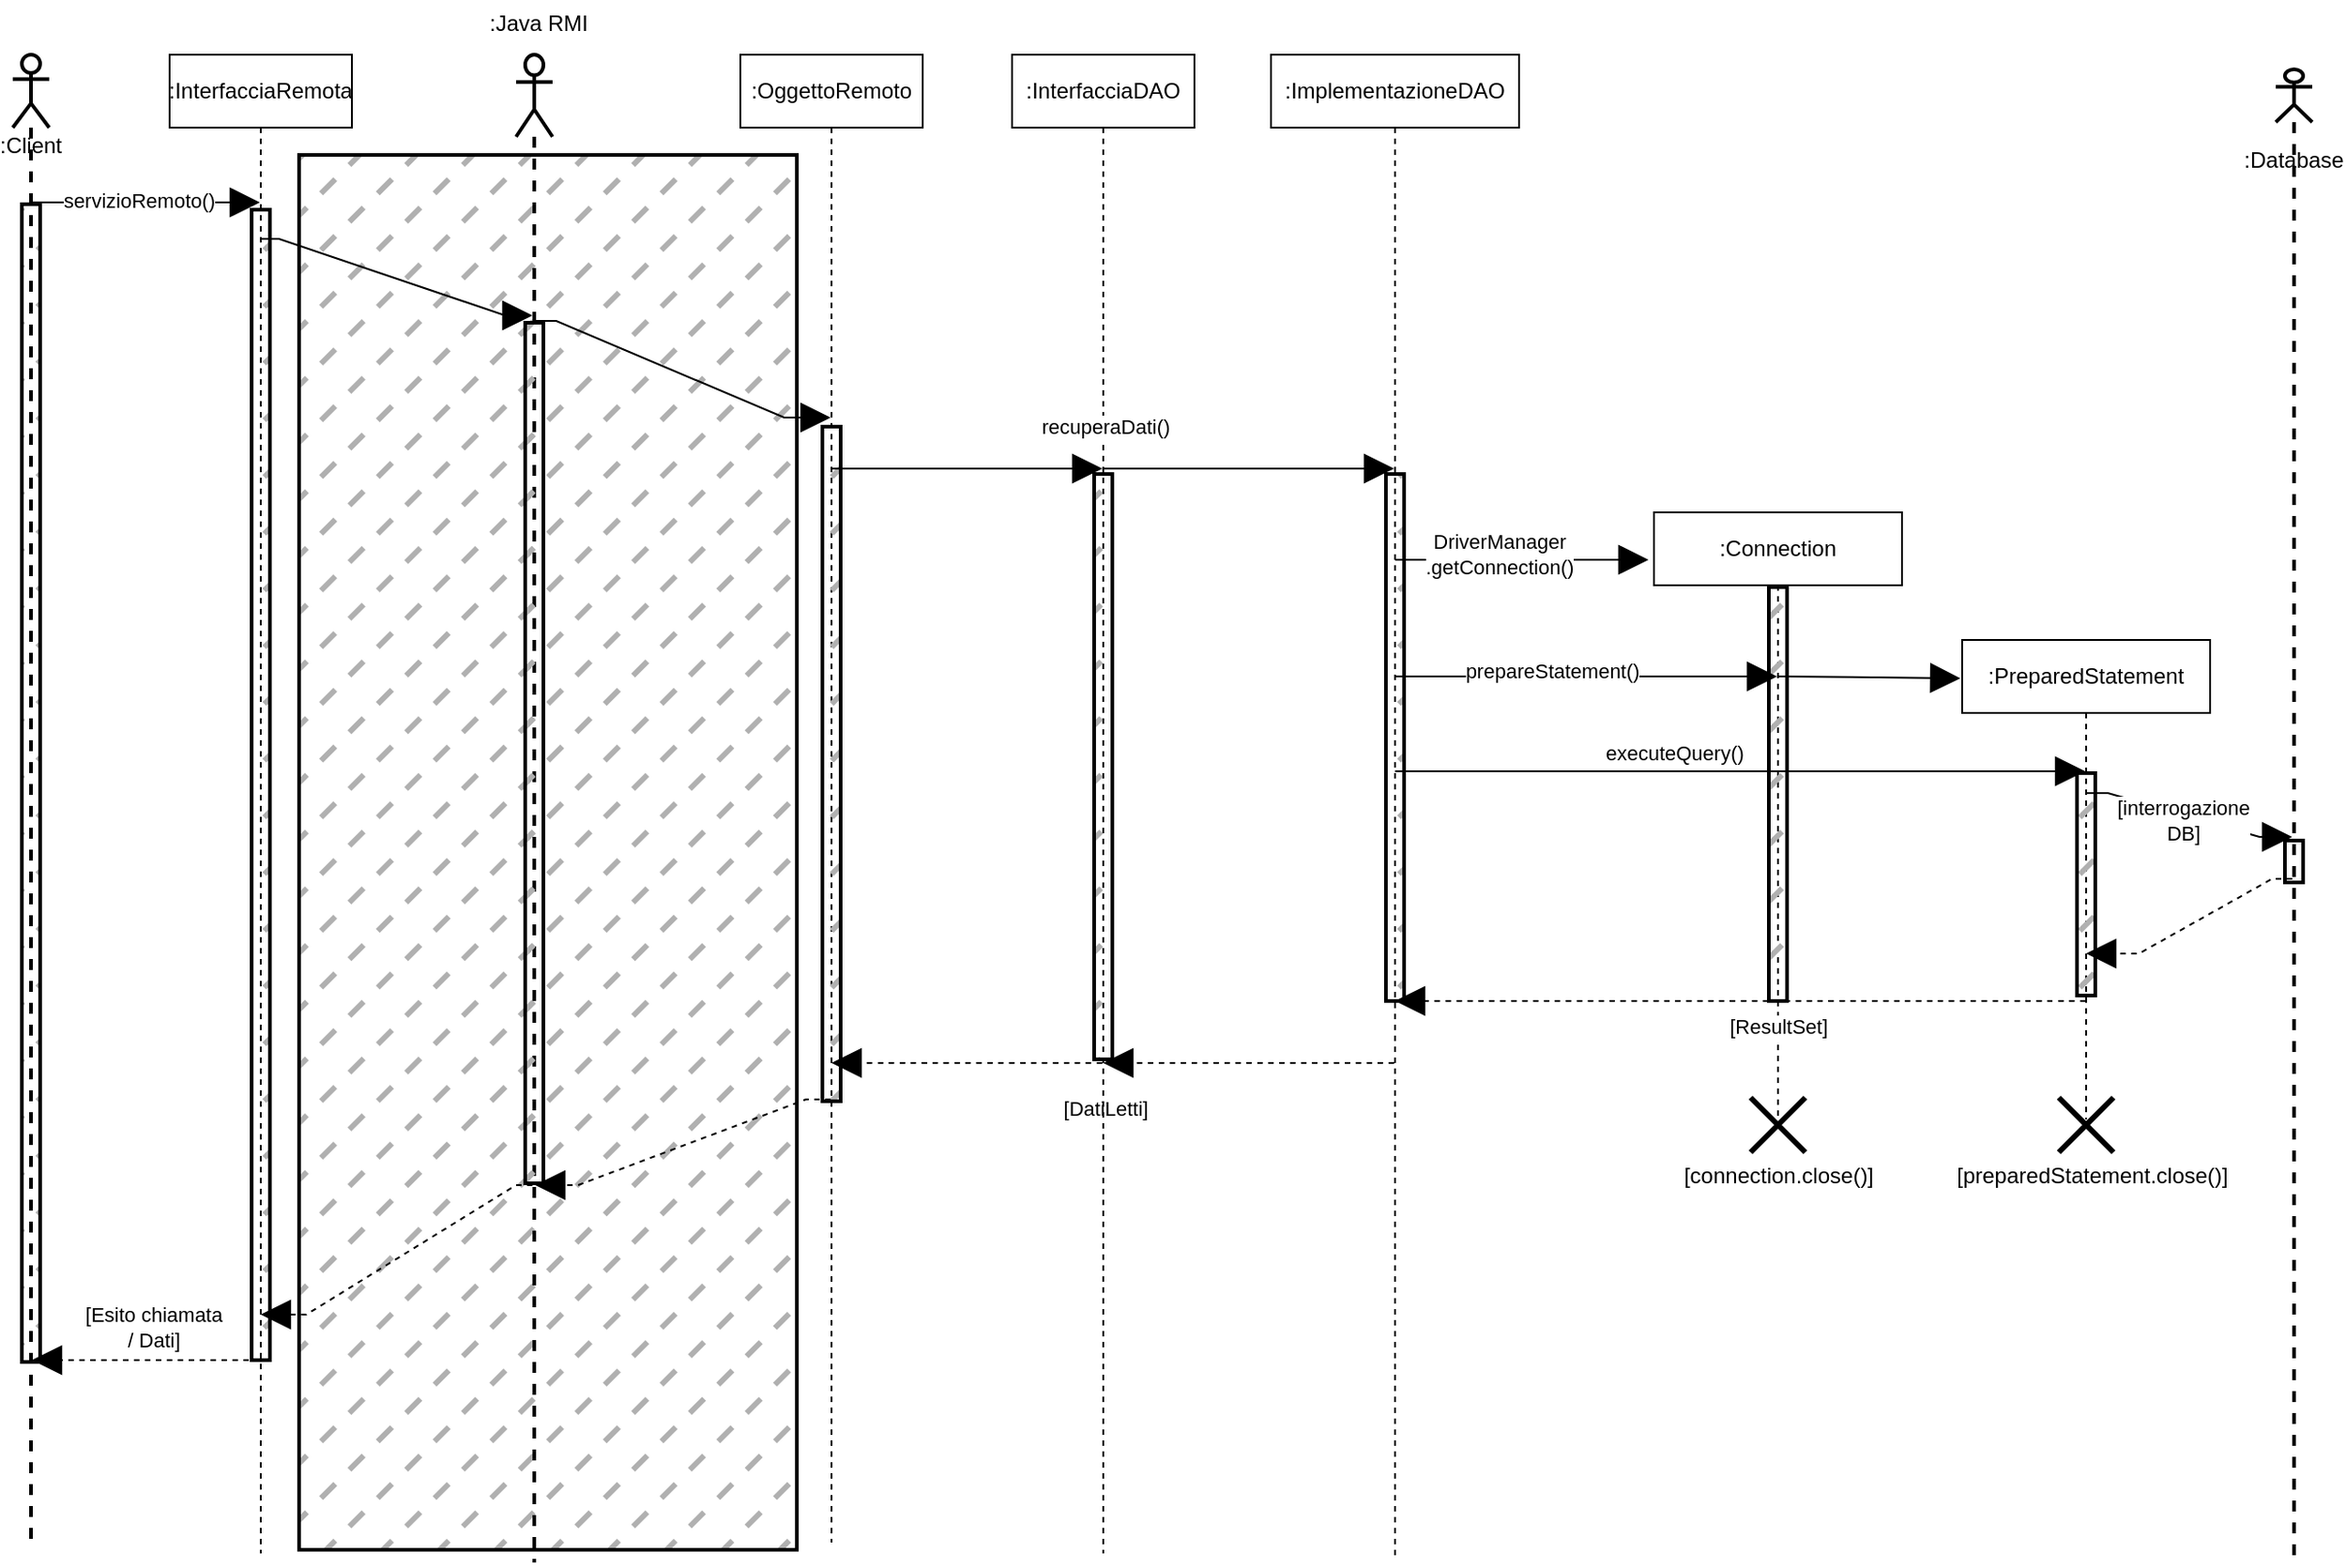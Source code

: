 <mxfile>
    <diagram id="Lc2xIOg_96W47lnHeWXJ" name="Page-1">
        <mxGraphModel dx="1199" dy="261" grid="0" gridSize="10" guides="1" tooltips="1" connect="1" arrows="1" fold="1" page="0" pageScale="1" pageWidth="827" pageHeight="1169" math="0" shadow="0">
            <root>
                <mxCell id="0"/>
                <mxCell id="1" parent="0"/>
                <mxCell id="66" value="" style="html=1;strokeWidth=2;glass=0;shadow=0;rounded=0;fillStyle=dashed;fillColor=#B0B0B0;perimeterSpacing=0;gradientColor=none;align=center;" vertex="1" parent="1">
                    <mxGeometry x="314" y="604" width="273" height="765" as="geometry"/>
                </mxCell>
                <mxCell id="2" value=":Client" style="shape=umlLifeline;participant=umlActor;perimeter=lifelinePerimeter;whiteSpace=wrap;html=1;container=1;collapsible=0;recursiveResize=0;verticalAlign=top;spacingTop=36;outlineConnect=0;strokeWidth=2;" parent="1" vertex="1">
                    <mxGeometry x="157" y="549" width="20" height="817" as="geometry"/>
                </mxCell>
                <mxCell id="70" value="" style="html=1;points=[];perimeter=orthogonalPerimeter;rounded=0;shadow=0;glass=0;sketch=0;fillStyle=dashed;strokeWidth=2;fontSize=11;fillColor=#B0B0B0;gradientColor=none;" vertex="1" parent="2">
                    <mxGeometry x="5" y="82" width="10" height="635" as="geometry"/>
                </mxCell>
                <mxCell id="3" value=":InterfacciaRemota" style="shape=umlLifeline;perimeter=lifelinePerimeter;whiteSpace=wrap;html=1;container=1;collapsible=0;recursiveResize=0;outlineConnect=0;" parent="1" vertex="1">
                    <mxGeometry x="243" y="549" width="100" height="822" as="geometry"/>
                </mxCell>
                <mxCell id="71" value="" style="html=1;points=[];perimeter=orthogonalPerimeter;rounded=0;shadow=0;glass=0;sketch=0;fillStyle=dashed;strokeWidth=2;fontSize=11;fillColor=#B0B0B0;gradientColor=none;" vertex="1" parent="3">
                    <mxGeometry x="45" y="85" width="10" height="631" as="geometry"/>
                </mxCell>
                <mxCell id="4" value=":OggettoRemoto" style="shape=umlLifeline;perimeter=lifelinePerimeter;whiteSpace=wrap;html=1;container=1;collapsible=0;recursiveResize=0;outlineConnect=0;" parent="1" vertex="1">
                    <mxGeometry x="556" y="549" width="100" height="816" as="geometry"/>
                </mxCell>
                <mxCell id="73" value="" style="html=1;points=[];perimeter=orthogonalPerimeter;rounded=0;shadow=0;glass=0;sketch=0;fillStyle=dashed;strokeWidth=2;fontSize=11;fillColor=#B0B0B0;gradientColor=none;" vertex="1" parent="4">
                    <mxGeometry x="45" y="204" width="10" height="370" as="geometry"/>
                </mxCell>
                <mxCell id="5" value=":InterfacciaDAO" style="shape=umlLifeline;perimeter=lifelinePerimeter;whiteSpace=wrap;html=1;container=1;collapsible=0;recursiveResize=0;outlineConnect=0;" parent="1" vertex="1">
                    <mxGeometry x="705" y="549" width="100" height="822" as="geometry"/>
                </mxCell>
                <mxCell id="74" value="" style="html=1;points=[];perimeter=orthogonalPerimeter;rounded=0;shadow=0;glass=0;sketch=0;fillStyle=dashed;strokeWidth=2;fontSize=11;fillColor=#B0B0B0;gradientColor=none;" vertex="1" parent="5">
                    <mxGeometry x="45" y="230" width="10" height="321" as="geometry"/>
                </mxCell>
                <mxCell id="6" value=":ImplementazioneDAO" style="shape=umlLifeline;perimeter=lifelinePerimeter;whiteSpace=wrap;html=1;container=1;collapsible=0;recursiveResize=0;outlineConnect=0;" parent="1" vertex="1">
                    <mxGeometry x="847" y="549" width="136" height="824" as="geometry"/>
                </mxCell>
                <mxCell id="75" value="" style="html=1;points=[];perimeter=orthogonalPerimeter;rounded=0;shadow=0;glass=0;sketch=0;fillStyle=dashed;strokeWidth=2;fontSize=11;fillColor=#B0B0B0;gradientColor=none;" vertex="1" parent="6">
                    <mxGeometry x="63" y="230" width="10" height="289" as="geometry"/>
                </mxCell>
                <mxCell id="14" value="" style="html=1;verticalAlign=bottom;labelBackgroundColor=none;endArrow=block;endFill=1;rounded=0;startSize=14;endSize=14;sourcePerimeterSpacing=8;targetPerimeterSpacing=8;curved=1;" parent="1" source="4" target="5" edge="1">
                    <mxGeometry width="160" relative="1" as="geometry">
                        <mxPoint x="643" y="677" as="sourcePoint"/>
                        <mxPoint x="748" y="677" as="targetPoint"/>
                        <Array as="points">
                            <mxPoint x="682" y="776"/>
                        </Array>
                    </mxGeometry>
                </mxCell>
                <mxCell id="55" value="recuperaDati()" style="edgeLabel;html=1;align=center;verticalAlign=middle;resizable=0;points=[];" vertex="1" connectable="0" parent="14">
                    <mxGeometry x="-0.469" y="-2" relative="1" as="geometry">
                        <mxPoint x="110" y="-25" as="offset"/>
                    </mxGeometry>
                </mxCell>
                <mxCell id="15" value="" style="html=1;verticalAlign=bottom;labelBackgroundColor=none;endArrow=block;endFill=1;rounded=0;startSize=14;endSize=14;sourcePerimeterSpacing=8;targetPerimeterSpacing=8;curved=1;" parent="1" source="5" target="6" edge="1">
                    <mxGeometry width="160" relative="1" as="geometry">
                        <mxPoint x="794" y="700" as="sourcePoint"/>
                        <mxPoint x="943.5" y="700" as="targetPoint"/>
                        <Array as="points">
                            <mxPoint x="852" y="776"/>
                        </Array>
                    </mxGeometry>
                </mxCell>
                <mxCell id="10" value="" style="html=1;verticalAlign=bottom;labelBackgroundColor=none;endArrow=block;endFill=1;rounded=0;startSize=14;endSize=14;sourcePerimeterSpacing=8;targetPerimeterSpacing=8;curved=1;" parent="1" source="2" target="3" edge="1">
                    <mxGeometry width="160" relative="1" as="geometry">
                        <mxPoint x="169" y="644" as="sourcePoint"/>
                        <mxPoint x="329" y="644" as="targetPoint"/>
                        <Array as="points">
                            <mxPoint x="209" y="630"/>
                        </Array>
                    </mxGeometry>
                </mxCell>
                <mxCell id="54" value="servizioRemoto()" style="edgeLabel;html=1;align=center;verticalAlign=middle;resizable=0;points=[];" vertex="1" connectable="0" parent="10">
                    <mxGeometry x="-0.489" relative="1" as="geometry">
                        <mxPoint x="26" y="-1" as="offset"/>
                    </mxGeometry>
                </mxCell>
                <mxCell id="19" value="[DatiLetti]" style="html=1;verticalAlign=bottom;labelBackgroundColor=none;endArrow=block;endFill=1;dashed=1;rounded=0;startSize=14;endSize=14;sourcePerimeterSpacing=8;targetPerimeterSpacing=8;curved=1;" parent="1" source="5" target="4" edge="1">
                    <mxGeometry x="-1" y="34" width="160" relative="1" as="geometry">
                        <mxPoint x="1112.5" y="835" as="sourcePoint"/>
                        <mxPoint x="934.389" y="835" as="targetPoint"/>
                        <Array as="points">
                            <mxPoint x="661" y="1102"/>
                        </Array>
                        <mxPoint x="1" as="offset"/>
                    </mxGeometry>
                </mxCell>
                <mxCell id="21" value="" style="html=1;verticalAlign=bottom;labelBackgroundColor=none;endArrow=block;endFill=1;dashed=1;rounded=0;startSize=14;endSize=14;sourcePerimeterSpacing=8;targetPerimeterSpacing=8;curved=1;" parent="1" source="3" target="2" edge="1">
                    <mxGeometry width="160" relative="1" as="geometry">
                        <mxPoint x="282" y="852" as="sourcePoint"/>
                        <mxPoint x="794.389" y="855" as="targetPoint"/>
                        <Array as="points">
                            <mxPoint x="203" y="1265"/>
                        </Array>
                    </mxGeometry>
                </mxCell>
                <mxCell id="69" value="[Esito chiamata &lt;br&gt;/ Dati]" style="edgeLabel;html=1;align=center;verticalAlign=middle;resizable=0;points=[];fontSize=11;" vertex="1" connectable="0" parent="21">
                    <mxGeometry x="-0.244" y="2" relative="1" as="geometry">
                        <mxPoint x="-11" y="-20" as="offset"/>
                    </mxGeometry>
                </mxCell>
                <mxCell id="23" value="" style="shape=umlLifeline;participant=umlActor;perimeter=lifelinePerimeter;whiteSpace=wrap;html=1;container=1;collapsible=0;recursiveResize=0;verticalAlign=top;spacingTop=36;outlineConnect=0;strokeWidth=2;perimeterSpacing=1;size=45;" vertex="1" parent="1">
                    <mxGeometry x="433" y="549" width="20" height="827" as="geometry"/>
                </mxCell>
                <mxCell id="72" value="" style="html=1;points=[];perimeter=orthogonalPerimeter;rounded=0;shadow=0;glass=0;sketch=0;fillStyle=dashed;strokeWidth=2;fontSize=11;fillColor=#B0B0B0;gradientColor=none;" vertex="1" parent="23">
                    <mxGeometry x="5" y="147" width="10" height="472" as="geometry"/>
                </mxCell>
                <mxCell id="24" value="" style="html=1;verticalAlign=bottom;labelBackgroundColor=none;endArrow=block;endFill=1;rounded=0;startSize=14;endSize=14;sourcePerimeterSpacing=8;targetPerimeterSpacing=8;" edge="1" parent="1" source="3" target="23">
                    <mxGeometry width="160" relative="1" as="geometry">
                        <mxPoint x="176.5" y="667" as="sourcePoint"/>
                        <mxPoint x="410" y="876" as="targetPoint"/>
                        <Array as="points">
                            <mxPoint x="303" y="650"/>
                            <mxPoint x="427" y="692"/>
                        </Array>
                    </mxGeometry>
                </mxCell>
                <mxCell id="28" value="" style="html=1;verticalAlign=bottom;labelBackgroundColor=none;endArrow=block;endFill=1;rounded=0;startSize=14;endSize=14;sourcePerimeterSpacing=8;targetPerimeterSpacing=8;" edge="1" parent="1" source="23" target="4">
                    <mxGeometry width="160" relative="1" as="geometry">
                        <mxPoint x="450" y="722" as="sourcePoint"/>
                        <mxPoint x="600" y="777" as="targetPoint"/>
                        <Array as="points">
                            <mxPoint x="455" y="695"/>
                            <mxPoint x="580" y="748"/>
                        </Array>
                    </mxGeometry>
                </mxCell>
                <mxCell id="57" value="&lt;div style=&quot;text-align: start;&quot;&gt;&lt;font face=&quot;monospace&quot; color=&quot;rgba(0, 0, 0, 0)&quot;&gt;&lt;span style=&quot;font-size: 0px;&quot;&gt;sdsad&lt;/span&gt;&lt;/font&gt;&lt;/div&gt;" style="edgeLabel;html=1;align=center;verticalAlign=middle;resizable=0;points=[];" vertex="1" connectable="0" parent="28">
                    <mxGeometry x="-0.179" y="-3" relative="1" as="geometry">
                        <mxPoint as="offset"/>
                    </mxGeometry>
                </mxCell>
                <mxCell id="29" value=":Database" style="shape=umlLifeline;participant=umlActor;perimeter=lifelinePerimeter;whiteSpace=wrap;html=1;container=1;collapsible=0;recursiveResize=0;verticalAlign=top;spacingTop=36;outlineConnect=0;size=29;strokeWidth=2;" vertex="1" parent="1">
                    <mxGeometry x="1398" y="557" width="20" height="820" as="geometry"/>
                </mxCell>
                <mxCell id="78" value="" style="html=1;points=[];perimeter=orthogonalPerimeter;rounded=0;shadow=0;glass=0;sketch=0;fillStyle=dashed;strokeWidth=2;fontSize=11;fillColor=#B0B0B0;gradientColor=none;" vertex="1" parent="29">
                    <mxGeometry x="5" y="423" width="10" height="23" as="geometry"/>
                </mxCell>
                <mxCell id="31" value="" style="html=1;verticalAlign=bottom;labelBackgroundColor=none;endArrow=block;endFill=1;dashed=1;rounded=0;startSize=14;endSize=14;sourcePerimeterSpacing=8;targetPerimeterSpacing=8;curved=1;" edge="1" parent="1" source="6" target="5">
                    <mxGeometry width="160" relative="1" as="geometry">
                        <mxPoint x="920" y="986" as="sourcePoint"/>
                        <mxPoint x="771" y="986" as="targetPoint"/>
                        <Array as="points">
                            <mxPoint x="799" y="1102"/>
                        </Array>
                    </mxGeometry>
                </mxCell>
                <mxCell id="34" value=":Connection" style="shape=umlLifeline;perimeter=lifelinePerimeter;whiteSpace=wrap;html=1;container=1;collapsible=0;recursiveResize=0;outlineConnect=0;" vertex="1" parent="1">
                    <mxGeometry x="1057" y="800" width="136" height="337" as="geometry"/>
                </mxCell>
                <mxCell id="42" value="" style="html=1;verticalAlign=bottom;labelBackgroundColor=none;endArrow=block;endFill=1;rounded=0;startSize=14;endSize=14;sourcePerimeterSpacing=8;targetPerimeterSpacing=8;curved=1;" edge="1" parent="34">
                    <mxGeometry width="160" relative="1" as="geometry">
                        <mxPoint x="68" y="90" as="sourcePoint"/>
                        <mxPoint x="168" y="91" as="targetPoint"/>
                        <Array as="points"/>
                    </mxGeometry>
                </mxCell>
                <mxCell id="50" value="" style="shape=umlDestroy;whiteSpace=wrap;html=1;strokeWidth=3;" vertex="1" parent="34">
                    <mxGeometry x="53" y="321" width="30" height="30" as="geometry"/>
                </mxCell>
                <mxCell id="76" value="" style="html=1;points=[];perimeter=orthogonalPerimeter;rounded=0;shadow=0;glass=0;sketch=0;fillStyle=dashed;strokeWidth=2;fontSize=11;fillColor=#B0B0B0;gradientColor=none;" vertex="1" parent="34">
                    <mxGeometry x="63" y="41" width="10" height="227" as="geometry"/>
                </mxCell>
                <mxCell id="35" value="" style="html=1;verticalAlign=bottom;labelBackgroundColor=none;endArrow=block;endFill=1;rounded=0;startSize=14;endSize=14;sourcePerimeterSpacing=8;targetPerimeterSpacing=8;curved=1;" edge="1" parent="1" source="6">
                    <mxGeometry width="160" relative="1" as="geometry">
                        <mxPoint x="926" y="844" as="sourcePoint"/>
                        <mxPoint x="1054" y="826" as="targetPoint"/>
                        <Array as="points">
                            <mxPoint x="945" y="826"/>
                        </Array>
                    </mxGeometry>
                </mxCell>
                <mxCell id="36" value="DriverManager&lt;br&gt;.getConnection()" style="edgeLabel;html=1;align=center;verticalAlign=middle;resizable=0;points=[];" vertex="1" connectable="0" parent="35">
                    <mxGeometry x="-0.183" y="3" relative="1" as="geometry">
                        <mxPoint as="offset"/>
                    </mxGeometry>
                </mxCell>
                <mxCell id="37" value="" style="html=1;verticalAlign=bottom;labelBackgroundColor=none;endArrow=block;endFill=1;rounded=0;startSize=14;endSize=14;sourcePerimeterSpacing=8;targetPerimeterSpacing=8;curved=1;" edge="1" parent="1" source="6" target="34">
                    <mxGeometry width="160" relative="1" as="geometry">
                        <mxPoint x="924.5" y="836" as="sourcePoint"/>
                        <mxPoint x="1064" y="836" as="targetPoint"/>
                        <Array as="points">
                            <mxPoint x="949" y="890"/>
                        </Array>
                    </mxGeometry>
                </mxCell>
                <mxCell id="38" value="prepareStatement()" style="edgeLabel;html=1;align=center;verticalAlign=middle;resizable=0;points=[];" vertex="1" connectable="0" parent="37">
                    <mxGeometry x="-0.183" y="3" relative="1" as="geometry">
                        <mxPoint as="offset"/>
                    </mxGeometry>
                </mxCell>
                <mxCell id="39" value="" style="html=1;verticalAlign=bottom;labelBackgroundColor=none;endArrow=block;endFill=1;rounded=0;startSize=14;endSize=14;sourcePerimeterSpacing=8;targetPerimeterSpacing=8;curved=1;" edge="1" parent="1" source="6" target="41">
                    <mxGeometry width="160" relative="1" as="geometry">
                        <mxPoint x="924.5" y="890" as="sourcePoint"/>
                        <mxPoint x="1138.5" y="890" as="targetPoint"/>
                        <Array as="points">
                            <mxPoint x="981" y="942"/>
                        </Array>
                    </mxGeometry>
                </mxCell>
                <mxCell id="40" value="executeQuery()" style="edgeLabel;html=1;align=center;verticalAlign=middle;resizable=0;points=[];" vertex="1" connectable="0" parent="39">
                    <mxGeometry x="-0.183" y="3" relative="1" as="geometry">
                        <mxPoint x="-2" y="-7" as="offset"/>
                    </mxGeometry>
                </mxCell>
                <mxCell id="41" value=":PreparedStatement" style="shape=umlLifeline;perimeter=lifelinePerimeter;whiteSpace=wrap;html=1;container=1;collapsible=0;recursiveResize=0;outlineConnect=0;" vertex="1" parent="1">
                    <mxGeometry x="1226" y="870" width="136" height="263" as="geometry"/>
                </mxCell>
                <mxCell id="77" value="" style="html=1;points=[];perimeter=orthogonalPerimeter;rounded=0;shadow=0;glass=0;sketch=0;fillStyle=dashed;strokeWidth=2;fontSize=11;fillColor=#B0B0B0;gradientColor=none;" vertex="1" parent="41">
                    <mxGeometry x="63" y="73" width="10" height="122" as="geometry"/>
                </mxCell>
                <mxCell id="46" value="" style="html=1;verticalAlign=bottom;labelBackgroundColor=none;endArrow=block;endFill=1;rounded=0;startSize=14;endSize=14;sourcePerimeterSpacing=8;targetPerimeterSpacing=8;" edge="1" parent="1" source="41" target="29">
                    <mxGeometry width="160" relative="1" as="geometry">
                        <mxPoint x="1391.004" y="944" as="sourcePoint"/>
                        <mxPoint x="1553.61" y="982" as="targetPoint"/>
                        <Array as="points">
                            <mxPoint x="1306" y="954"/>
                            <mxPoint x="1389" y="978"/>
                        </Array>
                    </mxGeometry>
                </mxCell>
                <mxCell id="60" value="[interrogazione&lt;br&gt;DB]" style="edgeLabel;html=1;align=center;verticalAlign=middle;resizable=0;points=[];" vertex="1" connectable="0" parent="46">
                    <mxGeometry x="-0.305" y="-1" relative="1" as="geometry">
                        <mxPoint x="14" y="6" as="offset"/>
                    </mxGeometry>
                </mxCell>
                <mxCell id="47" value="" style="html=1;verticalAlign=bottom;labelBackgroundColor=none;endArrow=block;endFill=1;dashed=1;rounded=0;startSize=14;endSize=14;sourcePerimeterSpacing=8;targetPerimeterSpacing=8;" edge="1" parent="1" source="29" target="41">
                    <mxGeometry width="160" relative="1" as="geometry">
                        <mxPoint x="1110.25" y="1062.0" as="sourcePoint"/>
                        <mxPoint x="950" y="1062.0" as="targetPoint"/>
                        <Array as="points">
                            <mxPoint x="1396" y="1001"/>
                            <mxPoint x="1323" y="1042"/>
                        </Array>
                    </mxGeometry>
                </mxCell>
                <mxCell id="49" value="" style="html=1;verticalAlign=bottom;labelBackgroundColor=none;endArrow=block;endFill=1;dashed=1;rounded=0;startSize=14;endSize=14;sourcePerimeterSpacing=8;targetPerimeterSpacing=8;curved=1;" edge="1" parent="1" source="41" target="6">
                    <mxGeometry width="160" relative="1" as="geometry">
                        <mxPoint x="924.5" y="1027" as="sourcePoint"/>
                        <mxPoint x="764.389" y="1027" as="targetPoint"/>
                        <Array as="points">
                            <mxPoint x="1238" y="1068"/>
                        </Array>
                    </mxGeometry>
                </mxCell>
                <mxCell id="68" value="[ResultSet]" style="edgeLabel;html=1;align=center;verticalAlign=middle;resizable=0;points=[];fontSize=11;" vertex="1" connectable="0" parent="49">
                    <mxGeometry x="0.172" y="2" relative="1" as="geometry">
                        <mxPoint x="53" y="12" as="offset"/>
                    </mxGeometry>
                </mxCell>
                <mxCell id="51" value="" style="shape=umlDestroy;whiteSpace=wrap;html=1;strokeWidth=3;" vertex="1" parent="1">
                    <mxGeometry x="1279" y="1121" width="30" height="30" as="geometry"/>
                </mxCell>
                <mxCell id="52" value="" style="html=1;verticalAlign=bottom;labelBackgroundColor=none;endArrow=block;endFill=1;dashed=1;rounded=0;startSize=14;endSize=14;sourcePerimeterSpacing=8;targetPerimeterSpacing=8;" edge="1" parent="1" source="4" target="23">
                    <mxGeometry width="160" relative="1" as="geometry">
                        <mxPoint x="338" y="1064" as="sourcePoint"/>
                        <mxPoint x="224.048" y="1105" as="targetPoint"/>
                        <Array as="points">
                            <mxPoint x="592" y="1122"/>
                            <mxPoint x="467" y="1169"/>
                        </Array>
                    </mxGeometry>
                </mxCell>
                <mxCell id="53" value="" style="html=1;verticalAlign=bottom;labelBackgroundColor=none;endArrow=block;endFill=1;dashed=1;rounded=0;startSize=14;endSize=14;sourcePerimeterSpacing=8;targetPerimeterSpacing=8;" edge="1" parent="1" source="23" target="3">
                    <mxGeometry width="160" relative="1" as="geometry">
                        <mxPoint x="615.5" y="1132" as="sourcePoint"/>
                        <mxPoint x="452.548" y="1182" as="targetPoint"/>
                        <Array as="points">
                            <mxPoint x="433" y="1169"/>
                            <mxPoint x="318" y="1240"/>
                        </Array>
                    </mxGeometry>
                </mxCell>
                <mxCell id="61" value="[connection.close()]" style="text;html=1;align=center;verticalAlign=middle;resizable=0;points=[];autosize=1;strokeColor=none;fillColor=none;" vertex="1" parent="1">
                    <mxGeometry x="1064" y="1151" width="122" height="26" as="geometry"/>
                </mxCell>
                <mxCell id="62" value="[preparedStatement.close()]" style="text;html=1;align=center;verticalAlign=middle;resizable=0;points=[];autosize=1;strokeColor=none;fillColor=none;" vertex="1" parent="1">
                    <mxGeometry x="1213" y="1151" width="167" height="26" as="geometry"/>
                </mxCell>
                <mxCell id="63" value=":Java RMI" style="text;html=1;align=center;verticalAlign=middle;resizable=0;points=[];autosize=1;strokeColor=none;fillColor=none;" vertex="1" parent="1">
                    <mxGeometry x="409" y="519" width="72" height="26" as="geometry"/>
                </mxCell>
            </root>
        </mxGraphModel>
    </diagram>
</mxfile>